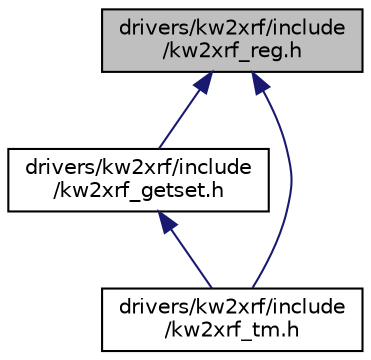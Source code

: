 digraph "drivers/kw2xrf/include/kw2xrf_reg.h"
{
 // LATEX_PDF_SIZE
  edge [fontname="Helvetica",fontsize="10",labelfontname="Helvetica",labelfontsize="10"];
  node [fontname="Helvetica",fontsize="10",shape=record];
  Node1 [label="drivers/kw2xrf/include\l/kw2xrf_reg.h",height=0.2,width=0.4,color="black", fillcolor="grey75", style="filled", fontcolor="black",tooltip="Register and command definitions for the MKW2XD Modem."];
  Node1 -> Node2 [dir="back",color="midnightblue",fontsize="10",style="solid",fontname="Helvetica"];
  Node2 [label="drivers/kw2xrf/include\l/kw2xrf_getset.h",height=0.2,width=0.4,color="black", fillcolor="white", style="filled",URL="$kw2xrf__getset_8h.html",tooltip="get/set interfaces for kw2xrf driver"];
  Node2 -> Node3 [dir="back",color="midnightblue",fontsize="10",style="solid",fontname="Helvetica"];
  Node3 [label="drivers/kw2xrf/include\l/kw2xrf_tm.h",height=0.2,width=0.4,color="black", fillcolor="white", style="filled",URL="$kw2xrf__tm_8h.html",tooltip="Testing interfaces for kw2xrf driver."];
  Node1 -> Node3 [dir="back",color="midnightblue",fontsize="10",style="solid",fontname="Helvetica"];
}
